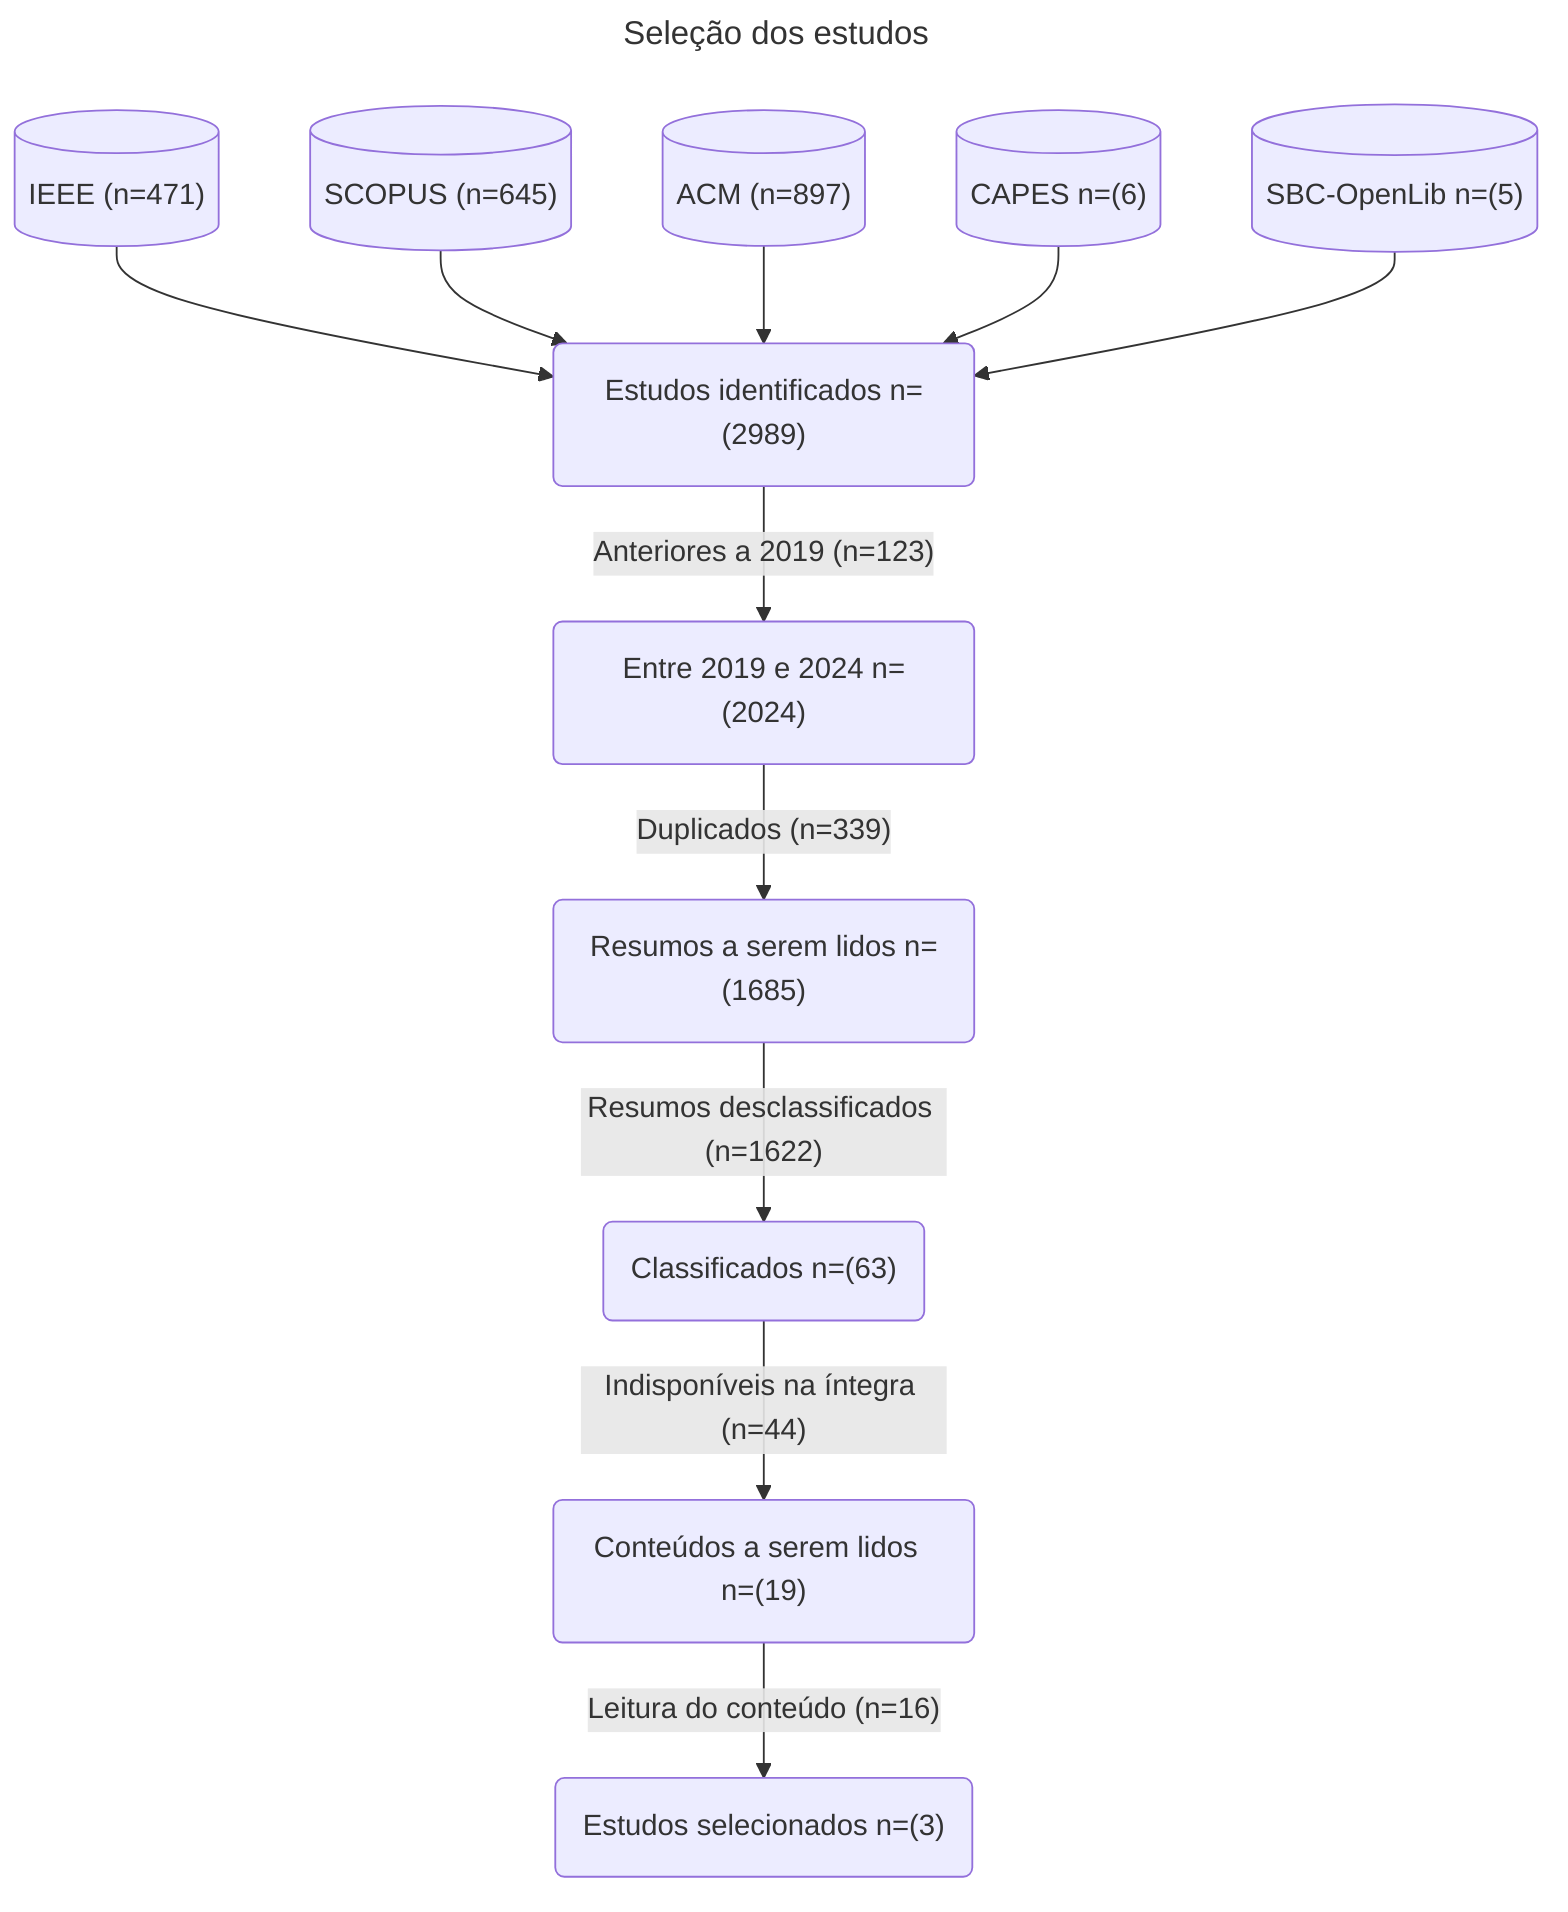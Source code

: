 ---
title: Seleção dos estudos
---
flowchart TD
    IEEE[("IEEE (n=471)")] --> A
    SCOPUS[("SCOPUS (n=645)")] --> A
    ACM[("ACM (n=897)")] --> A
    CAPES[("CAPES n=(6)")] --> A
    SBC[("SBC-OpenLib n=(5)")] --> A
    A("Estudos identificados n=(2989)") -->|"Anteriores a 2019 (n=123)"| B("Entre 2019 e 2024 n=(2024)")
    B --> |"Duplicados (n=339)"| C("Resumos a serem lidos n=(1685)")
    C --> |"Resumos desclassificados (n=1622)"| D("Classificados n=(63)")
    D --> |"Indisponíveis na íntegra (n=44)"| E("Conteúdos a serem lidos  n=(19)")
    E --> |"Leitura do conteúdo (n=16)"| F("Estudos selecionados n=(3)")